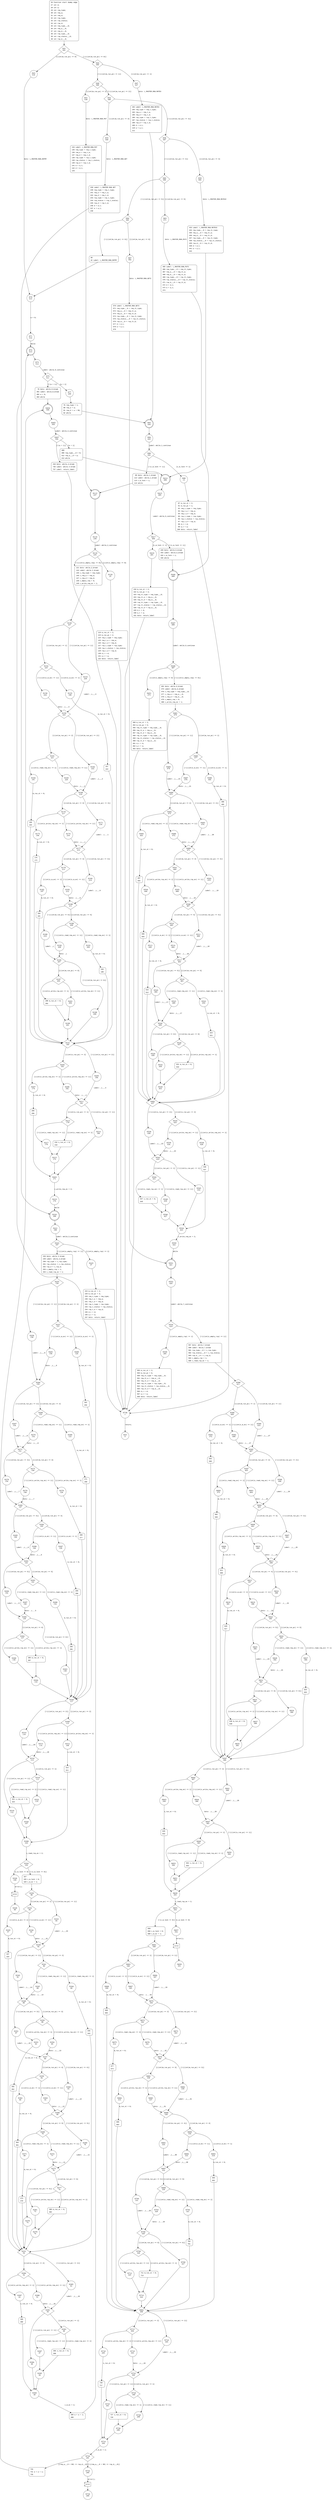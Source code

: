 digraph m_run {
41 [shape="diamond" label="N41\n591"]
43 [shape="circle" label="N43\n516"]
44 [shape="diamond" label="N44\n590"]
47 [shape="circle" label="N47\n527"]
48 [shape="diamond" label="N48\n589"]
51 [shape="circle" label="N51\n538"]
52 [shape="diamond" label="N52\n588"]
55 [shape="circle" label="N55\n549"]
56 [shape="diamond" label="N56\n587"]
59 [shape="circle" label="N59\n560"]
60 [shape="diamond" label="N60\n586"]
63 [shape="circle" label="N63\n571"]
64 [shape="diamond" label="N64\n585"]
67 [shape="circle" label="N67\n582"]
68 [shape="circle" label="N68\n584"]
70 [shape="circle" label="N70\n515"]
71 [shape="circle" label="N71\n514"]
72 [shape="doublecircle" label="N72\n513"]
73 [shape="circle" label="N73\n512"]
75 [shape="diamond" label="N75\n511"]
77 [shape="circle" label="N77\n249"]
78 [shape="circle" label="N78\n510"]
404 [shape="doublecircle" label="N404\n506"]
405 [shape="circle" label="N405\n505"]
407 [shape="diamond" label="N407\n504"]
409 [shape="circle" label="N409\n500"]
410 [shape="circle" label="N410\n503"]
738 [shape="circle" label="N738\n1"]
25 [shape="circle" label="N25\n0"]
414 [shape="doublecircle" label="N414\n496"]
415 [shape="circle" label="N415\n495"]
417 [shape="diamond" label="N417\n494"]
419 [shape="circle" label="N419\n261"]
420 [shape="circle" label="N420\n493"]
446 [shape="doublecircle" label="N446\n489"]
447 [shape="circle" label="N447\n488"]
449 [shape="diamond" label="N449\n487"]
451 [shape="circle" label="N451\n273"]
452 [shape="circle" label="N452\n486"]
481 [shape="diamond" label="N481\n479"]
483 [shape="diamond" label="N483\n477"]
484 [shape="circle" label="N484\n478"]
490 [shape="diamond" label="N490\n475"]
492 [shape="diamond" label="N492\n473"]
493 [shape="circle" label="N493\n474"]
499 [shape="diamond" label="N499\n471"]
501 [shape="diamond" label="N501\n469"]
502 [shape="circle" label="N502\n470"]
508 [shape="diamond" label="N508\n467"]
510 [shape="diamond" label="N510\n465"]
511 [shape="circle" label="N511\n466"]
517 [shape="diamond" label="N517\n463"]
519 [shape="diamond" label="N519\n461"]
520 [shape="circle" label="N520\n462"]
526 [shape="diamond" label="N526\n459"]
528 [shape="diamond" label="N528\n457"]
529 [shape="circle" label="N529\n458"]
482 [shape="diamond" label="N482\n437"]
535 [shape="diamond" label="N535\n435"]
536 [shape="circle" label="N536\n436"]
542 [shape="diamond" label="N542\n433"]
544 [shape="diamond" label="N544\n431"]
545 [shape="circle" label="N545\n432"]
534 [shape="circle" label="N534\n423"]
550 [shape="circle" label="N550\n422"]
551 [shape="doublecircle" label="N551\n421"]
552 [shape="circle" label="N552\n420"]
554 [shape="diamond" label="N554\n419"]
556 [shape="circle" label="N556\n285"]
557 [shape="circle" label="N557\n418"]
586 [shape="diamond" label="N586\n411"]
588 [shape="diamond" label="N588\n409"]
589 [shape="circle" label="N589\n410"]
595 [shape="diamond" label="N595\n407"]
597 [shape="diamond" label="N597\n405"]
598 [shape="circle" label="N598\n406"]
604 [shape="diamond" label="N604\n403"]
606 [shape="diamond" label="N606\n401"]
607 [shape="circle" label="N607\n402"]
613 [shape="diamond" label="N613\n399"]
615 [shape="diamond" label="N615\n397"]
616 [shape="circle" label="N616\n398"]
622 [shape="diamond" label="N622\n395"]
624 [shape="diamond" label="N624\n393"]
625 [shape="circle" label="N625\n394"]
631 [shape="diamond" label="N631\n391"]
633 [shape="diamond" label="N633\n389"]
634 [shape="circle" label="N634\n390"]
587 [shape="diamond" label="N587\n369"]
640 [shape="diamond" label="N640\n367"]
641 [shape="circle" label="N641\n368"]
647 [shape="diamond" label="N647\n365"]
649 [shape="diamond" label="N649\n363"]
650 [shape="circle" label="N650\n364"]
639 [shape="circle" label="N639\n355"]
655 [shape="diamond" label="N655\n354"]
657 [shape="circle" label="N657\n352"]
658 [shape="circle" label="N658\n353"]
661 [shape="diamond" label="N661\n348"]
663 [shape="diamond" label="N663\n346"]
664 [shape="circle" label="N664\n347"]
670 [shape="diamond" label="N670\n344"]
672 [shape="diamond" label="N672\n342"]
673 [shape="circle" label="N673\n343"]
679 [shape="diamond" label="N679\n340"]
681 [shape="diamond" label="N681\n338"]
682 [shape="circle" label="N682\n339"]
688 [shape="diamond" label="N688\n336"]
690 [shape="diamond" label="N690\n334"]
691 [shape="circle" label="N691\n335"]
697 [shape="diamond" label="N697\n332"]
699 [shape="diamond" label="N699\n330"]
700 [shape="circle" label="N700\n331"]
706 [shape="diamond" label="N706\n328"]
708 [shape="diamond" label="N708\n326"]
709 [shape="circle" label="N709\n327"]
662 [shape="diamond" label="N662\n306"]
715 [shape="diamond" label="N715\n304"]
716 [shape="circle" label="N716\n305"]
722 [shape="diamond" label="N722\n302"]
724 [shape="diamond" label="N724\n300"]
725 [shape="circle" label="N725\n301"]
714 [shape="circle" label="N714\n292"]
730 [shape="diamond" label="N730\n291"]
733 [shape="circle" label="N733\n288"]
732 [shape="circle" label="N732\n290"]
734 [shape="circle" label="N734\n289"]
727 [shape="circle" label="N727\n298"]
728 [shape="circle" label="N728\n299"]
726 [shape="circle" label="N726\n296"]
718 [shape="circle" label="N718\n295"]
719 [shape="circle" label="N719\n303"]
720 [shape="circle" label="N720\n294"]
711 [shape="circle" label="N711\n324"]
712 [shape="circle" label="N712\n325"]
710 [shape="circle" label="N710\n322"]
702 [shape="circle" label="N702\n321"]
703 [shape="circle" label="N703\n329"]
704 [shape="circle" label="N704\n320"]
693 [shape="circle" label="N693\n318"]
694 [shape="circle" label="N694\n333"]
695 [shape="circle" label="N695\n317"]
684 [shape="circle" label="N684\n315"]
685 [shape="circle" label="N685\n337"]
686 [shape="circle" label="N686\n314"]
675 [shape="circle" label="N675\n312"]
676 [shape="circle" label="N676\n341"]
677 [shape="circle" label="N677\n311"]
666 [shape="circle" label="N666\n309"]
667 [shape="circle" label="N667\n345"]
668 [shape="circle" label="N668\n308"]
659 [shape="circle" label="N659\n351"]
652 [shape="circle" label="N652\n361"]
653 [shape="circle" label="N653\n362"]
651 [shape="circle" label="N651\n359"]
643 [shape="circle" label="N643\n358"]
644 [shape="circle" label="N644\n366"]
645 [shape="circle" label="N645\n357"]
636 [shape="circle" label="N636\n387"]
637 [shape="circle" label="N637\n388"]
635 [shape="circle" label="N635\n385"]
627 [shape="circle" label="N627\n384"]
628 [shape="circle" label="N628\n392"]
629 [shape="circle" label="N629\n383"]
618 [shape="circle" label="N618\n381"]
619 [shape="circle" label="N619\n396"]
620 [shape="circle" label="N620\n380"]
609 [shape="circle" label="N609\n378"]
610 [shape="circle" label="N610\n400"]
611 [shape="circle" label="N611\n377"]
600 [shape="circle" label="N600\n375"]
601 [shape="circle" label="N601\n404"]
602 [shape="circle" label="N602\n374"]
591 [shape="circle" label="N591\n372"]
592 [shape="circle" label="N592\n408"]
593 [shape="circle" label="N593\n371"]
555 [shape="circle" label="N555\n284"]
547 [shape="circle" label="N547\n429"]
548 [shape="circle" label="N548\n430"]
546 [shape="circle" label="N546\n427"]
538 [shape="circle" label="N538\n426"]
539 [shape="circle" label="N539\n434"]
540 [shape="circle" label="N540\n425"]
531 [shape="circle" label="N531\n455"]
532 [shape="circle" label="N532\n456"]
530 [shape="circle" label="N530\n453"]
522 [shape="circle" label="N522\n452"]
523 [shape="circle" label="N523\n460"]
524 [shape="circle" label="N524\n451"]
513 [shape="circle" label="N513\n449"]
514 [shape="circle" label="N514\n464"]
515 [shape="circle" label="N515\n448"]
504 [shape="circle" label="N504\n446"]
505 [shape="circle" label="N505\n468"]
506 [shape="circle" label="N506\n445"]
495 [shape="circle" label="N495\n443"]
496 [shape="circle" label="N496\n472"]
497 [shape="circle" label="N497\n442"]
486 [shape="circle" label="N486\n440"]
487 [shape="circle" label="N487\n476"]
488 [shape="circle" label="N488\n439"]
450 [shape="circle" label="N450\n272"]
418 [shape="circle" label="N418\n260"]
76 [shape="circle" label="N76\n248"]
83 [shape="doublecircle" label="N83\n244"]
84 [shape="circle" label="N84\n243"]
86 [shape="diamond" label="N86\n242"]
88 [shape="circle" label="N88\n13"]
89 [shape="circle" label="N89\n241"]
115 [shape="doublecircle" label="N115\n237"]
116 [shape="circle" label="N116\n236"]
118 [shape="diamond" label="N118\n235"]
120 [shape="circle" label="N120\n25"]
121 [shape="circle" label="N121\n234"]
150 [shape="diamond" label="N150\n227"]
152 [shape="diamond" label="N152\n225"]
153 [shape="circle" label="N153\n226"]
159 [shape="diamond" label="N159\n223"]
161 [shape="diamond" label="N161\n221"]
162 [shape="circle" label="N162\n222"]
168 [shape="diamond" label="N168\n219"]
170 [shape="diamond" label="N170\n217"]
171 [shape="circle" label="N171\n218"]
177 [shape="diamond" label="N177\n215"]
179 [shape="diamond" label="N179\n213"]
180 [shape="circle" label="N180\n214"]
186 [shape="diamond" label="N186\n211"]
188 [shape="diamond" label="N188\n209"]
189 [shape="circle" label="N189\n210"]
195 [shape="diamond" label="N195\n207"]
197 [shape="diamond" label="N197\n205"]
198 [shape="circle" label="N198\n206"]
151 [shape="diamond" label="N151\n185"]
204 [shape="diamond" label="N204\n183"]
205 [shape="circle" label="N205\n184"]
211 [shape="diamond" label="N211\n181"]
213 [shape="diamond" label="N213\n179"]
214 [shape="circle" label="N214\n180"]
203 [shape="circle" label="N203\n171"]
219 [shape="circle" label="N219\n170"]
220 [shape="doublecircle" label="N220\n169"]
221 [shape="circle" label="N221\n168"]
223 [shape="diamond" label="N223\n167"]
225 [shape="circle" label="N225\n37"]
226 [shape="circle" label="N226\n166"]
255 [shape="diamond" label="N255\n159"]
257 [shape="diamond" label="N257\n157"]
258 [shape="circle" label="N258\n158"]
264 [shape="diamond" label="N264\n155"]
266 [shape="diamond" label="N266\n153"]
267 [shape="circle" label="N267\n154"]
273 [shape="diamond" label="N273\n151"]
275 [shape="diamond" label="N275\n149"]
276 [shape="circle" label="N276\n150"]
282 [shape="diamond" label="N282\n147"]
284 [shape="diamond" label="N284\n145"]
285 [shape="circle" label="N285\n146"]
291 [shape="diamond" label="N291\n143"]
293 [shape="diamond" label="N293\n141"]
294 [shape="circle" label="N294\n142"]
300 [shape="diamond" label="N300\n139"]
302 [shape="diamond" label="N302\n137"]
303 [shape="circle" label="N303\n138"]
256 [shape="diamond" label="N256\n117"]
309 [shape="diamond" label="N309\n115"]
310 [shape="circle" label="N310\n116"]
316 [shape="diamond" label="N316\n113"]
318 [shape="diamond" label="N318\n111"]
319 [shape="circle" label="N319\n112"]
308 [shape="circle" label="N308\n103"]
324 [shape="diamond" label="N324\n102"]
326 [shape="circle" label="N326\n100"]
327 [shape="circle" label="N327\n101"]
330 [shape="diamond" label="N330\n96"]
332 [shape="diamond" label="N332\n94"]
333 [shape="circle" label="N333\n95"]
339 [shape="diamond" label="N339\n92"]
341 [shape="diamond" label="N341\n90"]
342 [shape="circle" label="N342\n91"]
348 [shape="diamond" label="N348\n88"]
350 [shape="diamond" label="N350\n86"]
351 [shape="circle" label="N351\n87"]
357 [shape="diamond" label="N357\n84"]
359 [shape="diamond" label="N359\n82"]
360 [shape="circle" label="N360\n83"]
366 [shape="diamond" label="N366\n80"]
368 [shape="diamond" label="N368\n78"]
369 [shape="circle" label="N369\n79"]
375 [shape="diamond" label="N375\n76"]
377 [shape="diamond" label="N377\n74"]
378 [shape="circle" label="N378\n75"]
331 [shape="diamond" label="N331\n54"]
384 [shape="diamond" label="N384\n52"]
385 [shape="circle" label="N385\n53"]
391 [shape="diamond" label="N391\n50"]
393 [shape="diamond" label="N393\n48"]
394 [shape="circle" label="N394\n49"]
383 [shape="circle" label="N383\n40"]
399 [shape="circle" label="N399\n39"]
396 [shape="circle" label="N396\n46"]
397 [shape="circle" label="N397\n47"]
395 [shape="circle" label="N395\n44"]
387 [shape="circle" label="N387\n43"]
388 [shape="circle" label="N388\n51"]
389 [shape="circle" label="N389\n42"]
380 [shape="circle" label="N380\n72"]
381 [shape="circle" label="N381\n73"]
379 [shape="circle" label="N379\n70"]
371 [shape="circle" label="N371\n69"]
372 [shape="circle" label="N372\n77"]
373 [shape="circle" label="N373\n68"]
362 [shape="circle" label="N362\n66"]
363 [shape="circle" label="N363\n81"]
364 [shape="circle" label="N364\n65"]
353 [shape="circle" label="N353\n63"]
354 [shape="circle" label="N354\n85"]
355 [shape="circle" label="N355\n62"]
344 [shape="circle" label="N344\n60"]
345 [shape="circle" label="N345\n89"]
346 [shape="circle" label="N346\n59"]
335 [shape="circle" label="N335\n57"]
336 [shape="circle" label="N336\n93"]
337 [shape="circle" label="N337\n56"]
328 [shape="circle" label="N328\n99"]
321 [shape="circle" label="N321\n109"]
322 [shape="circle" label="N322\n110"]
320 [shape="circle" label="N320\n107"]
312 [shape="circle" label="N312\n106"]
313 [shape="circle" label="N313\n114"]
314 [shape="circle" label="N314\n105"]
305 [shape="circle" label="N305\n135"]
306 [shape="circle" label="N306\n136"]
304 [shape="circle" label="N304\n133"]
296 [shape="circle" label="N296\n132"]
297 [shape="circle" label="N297\n140"]
298 [shape="circle" label="N298\n131"]
287 [shape="circle" label="N287\n129"]
288 [shape="circle" label="N288\n144"]
289 [shape="circle" label="N289\n128"]
278 [shape="circle" label="N278\n126"]
279 [shape="circle" label="N279\n148"]
280 [shape="circle" label="N280\n125"]
269 [shape="circle" label="N269\n123"]
270 [shape="circle" label="N270\n152"]
271 [shape="circle" label="N271\n122"]
260 [shape="circle" label="N260\n120"]
261 [shape="circle" label="N261\n156"]
262 [shape="circle" label="N262\n119"]
224 [shape="circle" label="N224\n36"]
216 [shape="circle" label="N216\n177"]
217 [shape="circle" label="N217\n178"]
215 [shape="circle" label="N215\n175"]
207 [shape="circle" label="N207\n174"]
208 [shape="circle" label="N208\n182"]
209 [shape="circle" label="N209\n173"]
200 [shape="circle" label="N200\n203"]
201 [shape="circle" label="N201\n204"]
199 [shape="circle" label="N199\n201"]
191 [shape="circle" label="N191\n200"]
192 [shape="circle" label="N192\n208"]
193 [shape="circle" label="N193\n199"]
182 [shape="circle" label="N182\n197"]
183 [shape="circle" label="N183\n212"]
184 [shape="circle" label="N184\n196"]
173 [shape="circle" label="N173\n194"]
174 [shape="circle" label="N174\n216"]
175 [shape="circle" label="N175\n193"]
164 [shape="circle" label="N164\n191"]
165 [shape="circle" label="N165\n220"]
166 [shape="circle" label="N166\n190"]
155 [shape="circle" label="N155\n188"]
156 [shape="circle" label="N156\n224"]
157 [shape="circle" label="N157\n187"]
119 [shape="circle" label="N119\n24"]
87 [shape="circle" label="N87\n12"]
570 [shape="circle" label="N570\n581"]
465 [shape="circle" label="N465\n570"]
433 [shape="circle" label="N433\n559"]
239 [shape="circle" label="N239\n548"]
134 [shape="circle" label="N134\n537"]
102 [shape="circle" label="N102\n526"]
26 [style="filled,bold" penwidth="1" fillcolor="white" fontname="Courier New" shape="Mrecord" label=<<table border="0" cellborder="0" cellpadding="3" bgcolor="white"><tr><td align="right">26</td><td align="left">Function start dummy edge</td></tr><tr><td align="right">27</td><td align="left">int d;</td></tr><tr><td align="right">28</td><td align="left">int a;</td></tr><tr><td align="right">29</td><td align="left">int req_type;</td></tr><tr><td align="right">30</td><td align="left">int req_a;</td></tr><tr><td align="right">31</td><td align="left">int req_d;</td></tr><tr><td align="right">32</td><td align="left">int rsp_type;</td></tr><tr><td align="right">33</td><td align="left">int rsp_status;</td></tr><tr><td align="right">34</td><td align="left">int rsp_d;</td></tr><tr><td align="right">35</td><td align="left">int req_type___0;</td></tr><tr><td align="right">36</td><td align="left">int req_a___0;</td></tr><tr><td align="right">37</td><td align="left">int req_d___0;</td></tr><tr><td align="right">38</td><td align="left">int rsp_type___0;</td></tr><tr><td align="right">39</td><td align="left">int rsp_status___0;</td></tr><tr><td align="right">40</td><td align="left">int rsp_d___0;</td></tr></table>>]
26 -> 41[label=""]
68 [style="filled,bold" penwidth="1" fillcolor="white" fontname="Courier New" shape="Mrecord" label=<<table border="0" cellborder="0" cellpadding="3" bgcolor="white"><tr><td align="right">68</td><td align="left"></td></tr><tr><td align="right">42</td><td align="left">Label: L_MASTER_RUN_ENTRY</td></tr></table>>]
68 -> 70[label=""]
78 [style="filled,bold" penwidth="1" fillcolor="white" fontname="Courier New" shape="Mrecord" label=<<table border="0" cellborder="0" cellpadding="3" bgcolor="white"><tr><td align="right">78</td><td align="left">Goto: while_0_break</td></tr><tr><td align="right">401</td><td align="left">Label: while_0_break</td></tr><tr><td align="right">402</td><td align="left">a = 0;</td></tr><tr><td align="right">403</td><td align="left">while</td></tr></table>>]
78 -> 404[label=""]
410 [style="filled,bold" penwidth="1" fillcolor="white" fontname="Courier New" shape="Mrecord" label=<<table border="0" cellborder="0" cellpadding="3" bgcolor="white"><tr><td align="right">410</td><td align="left">Goto: while_4_break</td></tr><tr><td align="right">736</td><td align="left">Label: while_4_break</td></tr><tr><td align="right">737</td><td align="left">Label: return_label</td></tr></table>>]
410 -> 738[label=""]
409 [style="filled,bold" penwidth="1" fillcolor="white" fontname="Courier New" shape="Mrecord" label=<<table border="0" cellborder="0" cellpadding="3" bgcolor="white"><tr><td align="right">409</td><td align="left"></td></tr><tr><td align="right">408</td><td align="left">req_type___0 = 0;</td></tr><tr><td align="right">412</td><td align="left">req_a___0 = a;</td></tr><tr><td align="right">413</td><td align="left">while</td></tr></table>>]
409 -> 414[label=""]
420 [style="filled,bold" penwidth="1" fillcolor="white" fontname="Courier New" shape="Mrecord" label=<<table border="0" cellborder="0" cellpadding="3" bgcolor="white"><tr><td align="right">420</td><td align="left">Goto: while_5_break</td></tr><tr><td align="right">443</td><td align="left">Label: while_5_break</td></tr><tr><td align="right">444</td><td align="left">c_m_lock = 1;</td></tr><tr><td align="right">445</td><td align="left">while</td></tr></table>>]
420 -> 446[label=""]
452 [style="filled,bold" penwidth="1" fillcolor="white" fontname="Courier New" shape="Mrecord" label=<<table border="0" cellborder="0" cellpadding="3" bgcolor="white"><tr><td align="right">452</td><td align="left">Goto: while_6_break</td></tr><tr><td align="right">475</td><td align="left">Label: while_6_break</td></tr><tr><td align="right">476</td><td align="left">c_req_type = req_type___0;</td></tr><tr><td align="right">477</td><td align="left">c_req_a = req_a___0;</td></tr><tr><td align="right">478</td><td align="left">c_req_d = req_d___0;</td></tr><tr><td align="right">479</td><td align="left">c_empty_req = 0;</td></tr><tr><td align="right">480</td><td align="left">c_write_req_ev = 1;</td></tr></table>>]
452 -> 481[label=""]
557 [style="filled,bold" penwidth="1" fillcolor="white" fontname="Courier New" shape="Mrecord" label=<<table border="0" cellborder="0" cellpadding="3" bgcolor="white"><tr><td align="right">557</td><td align="left">Goto: while_7_break</td></tr><tr><td align="right">580</td><td align="left">Label: while_7_break</td></tr><tr><td align="right">581</td><td align="left">rsp_type___0 = c_rsp_type;</td></tr><tr><td align="right">582</td><td align="left">rsp_status___0 = c_rsp_status;</td></tr><tr><td align="right">583</td><td align="left">rsp_d___0 = c_rsp_d;</td></tr><tr><td align="right">584</td><td align="left">c_empty_rsp = 1;</td></tr><tr><td align="right">585</td><td align="left">c_read_rsp_ev = 1;</td></tr></table>>]
557 -> 586[label=""]
658 [style="filled,bold" penwidth="1" fillcolor="white" fontname="Courier New" shape="Mrecord" label=<<table border="0" cellborder="0" cellpadding="3" bgcolor="white"><tr><td align="right">658</td><td align="left"></td></tr><tr><td align="right">656</td><td align="left">c_m_lock = 0;</td></tr><tr><td align="right">660</td><td align="left">c_m_ev = 1;</td></tr></table>>]
658 -> 661[label=""]
733 [style="filled,bold" penwidth="1" fillcolor="white" fontname="Courier New" shape="Mrecord" label=<<table border="0" cellborder="0" cellpadding="3" bgcolor="white"><tr><td align="right">733</td><td align="left"></td></tr><tr><td align="right">731</td><td align="left">a = a + 1;</td></tr><tr><td align="right">735</td><td align="left"></td></tr></table>>]
733 -> 404[label=""]
727 [style="filled,bold" penwidth="1" fillcolor="white" fontname="Courier New" shape="Mrecord" label=<<table border="0" cellborder="0" cellpadding="3" bgcolor="white"><tr><td align="right">727</td><td align="left">s_run_st = 0;</td></tr><tr><td align="right">729</td><td align="left"></td></tr></table>>]
727 -> 726[label=""]
720 [style="filled,bold" penwidth="1" fillcolor="white" fontname="Courier New" shape="Mrecord" label=<<table border="0" cellborder="0" cellpadding="3" bgcolor="white"><tr><td align="right">720</td><td align="left"></td></tr><tr><td align="right">717</td><td align="left"></td></tr></table>>]
720 -> 714[label=""]
711 [style="filled,bold" penwidth="1" fillcolor="white" fontname="Courier New" shape="Mrecord" label=<<table border="0" cellborder="0" cellpadding="3" bgcolor="white"><tr><td align="right">711</td><td align="left">m_run_st = 0;</td></tr><tr><td align="right">713</td><td align="left"></td></tr></table>>]
711 -> 710[label=""]
704 [style="filled,bold" penwidth="1" fillcolor="white" fontname="Courier New" shape="Mrecord" label=<<table border="0" cellborder="0" cellpadding="3" bgcolor="white"><tr><td align="right">704</td><td align="left"></td></tr><tr><td align="right">701</td><td align="left"></td></tr></table>>]
704 -> 662[label=""]
695 [style="filled,bold" penwidth="1" fillcolor="white" fontname="Courier New" shape="Mrecord" label=<<table border="0" cellborder="0" cellpadding="3" bgcolor="white"><tr><td align="right">695</td><td align="left"></td></tr><tr><td align="right">692</td><td align="left"></td></tr></table>>]
695 -> 662[label=""]
686 [style="filled,bold" penwidth="1" fillcolor="white" fontname="Courier New" shape="Mrecord" label=<<table border="0" cellborder="0" cellpadding="3" bgcolor="white"><tr><td align="right">686</td><td align="left"></td></tr><tr><td align="right">683</td><td align="left"></td></tr></table>>]
686 -> 662[label=""]
677 [style="filled,bold" penwidth="1" fillcolor="white" fontname="Courier New" shape="Mrecord" label=<<table border="0" cellborder="0" cellpadding="3" bgcolor="white"><tr><td align="right">677</td><td align="left"></td></tr><tr><td align="right">674</td><td align="left"></td></tr></table>>]
677 -> 662[label=""]
668 [style="filled,bold" penwidth="1" fillcolor="white" fontname="Courier New" shape="Mrecord" label=<<table border="0" cellborder="0" cellpadding="3" bgcolor="white"><tr><td align="right">668</td><td align="left"></td></tr><tr><td align="right">665</td><td align="left"></td></tr></table>>]
668 -> 662[label=""]
652 [style="filled,bold" penwidth="1" fillcolor="white" fontname="Courier New" shape="Mrecord" label=<<table border="0" cellborder="0" cellpadding="3" bgcolor="white"><tr><td align="right">652</td><td align="left">s_run_st = 0;</td></tr><tr><td align="right">654</td><td align="left"></td></tr></table>>]
652 -> 651[label=""]
645 [style="filled,bold" penwidth="1" fillcolor="white" fontname="Courier New" shape="Mrecord" label=<<table border="0" cellborder="0" cellpadding="3" bgcolor="white"><tr><td align="right">645</td><td align="left"></td></tr><tr><td align="right">642</td><td align="left"></td></tr></table>>]
645 -> 639[label=""]
636 [style="filled,bold" penwidth="1" fillcolor="white" fontname="Courier New" shape="Mrecord" label=<<table border="0" cellborder="0" cellpadding="3" bgcolor="white"><tr><td align="right">636</td><td align="left">m_run_st = 0;</td></tr><tr><td align="right">638</td><td align="left"></td></tr></table>>]
636 -> 635[label=""]
629 [style="filled,bold" penwidth="1" fillcolor="white" fontname="Courier New" shape="Mrecord" label=<<table border="0" cellborder="0" cellpadding="3" bgcolor="white"><tr><td align="right">629</td><td align="left"></td></tr><tr><td align="right">626</td><td align="left"></td></tr></table>>]
629 -> 587[label=""]
620 [style="filled,bold" penwidth="1" fillcolor="white" fontname="Courier New" shape="Mrecord" label=<<table border="0" cellborder="0" cellpadding="3" bgcolor="white"><tr><td align="right">620</td><td align="left"></td></tr><tr><td align="right">617</td><td align="left"></td></tr></table>>]
620 -> 587[label=""]
611 [style="filled,bold" penwidth="1" fillcolor="white" fontname="Courier New" shape="Mrecord" label=<<table border="0" cellborder="0" cellpadding="3" bgcolor="white"><tr><td align="right">611</td><td align="left"></td></tr><tr><td align="right">608</td><td align="left"></td></tr></table>>]
611 -> 587[label=""]
602 [style="filled,bold" penwidth="1" fillcolor="white" fontname="Courier New" shape="Mrecord" label=<<table border="0" cellborder="0" cellpadding="3" bgcolor="white"><tr><td align="right">602</td><td align="left"></td></tr><tr><td align="right">599</td><td align="left"></td></tr></table>>]
602 -> 587[label=""]
593 [style="filled,bold" penwidth="1" fillcolor="white" fontname="Courier New" shape="Mrecord" label=<<table border="0" cellborder="0" cellpadding="3" bgcolor="white"><tr><td align="right">593</td><td align="left"></td></tr><tr><td align="right">590</td><td align="left"></td></tr></table>>]
593 -> 587[label=""]
555 [style="filled,bold" penwidth="1" fillcolor="white" fontname="Courier New" shape="Mrecord" label=<<table border="0" cellborder="0" cellpadding="3" bgcolor="white"><tr><td align="right">555</td><td align="left">m_run_st = 2;</td></tr><tr><td align="right">559</td><td align="left">m_run_pc = 6;</td></tr><tr><td align="right">560</td><td align="left">req_tt_type = req_type___0;</td></tr><tr><td align="right">561</td><td align="left">req_tt_a = req_a___0;</td></tr><tr><td align="right">562</td><td align="left">req_tt_d = req_d___0;</td></tr><tr><td align="right">563</td><td align="left">rsp_tt_type = rsp_type___0;</td></tr><tr><td align="right">564</td><td align="left">rsp_tt_status = rsp_status___0;</td></tr><tr><td align="right">565</td><td align="left">rsp_tt_d = rsp_d___0;</td></tr><tr><td align="right">566</td><td align="left">d_t = d;</td></tr><tr><td align="right">567</td><td align="left">a_t = a;</td></tr><tr><td align="right">568</td><td align="left">Goto: return_label</td></tr></table>>]
555 -> 738[label=""]
547 [style="filled,bold" penwidth="1" fillcolor="white" fontname="Courier New" shape="Mrecord" label=<<table border="0" cellborder="0" cellpadding="3" bgcolor="white"><tr><td align="right">547</td><td align="left">s_run_st = 0;</td></tr><tr><td align="right">549</td><td align="left"></td></tr></table>>]
547 -> 546[label=""]
540 [style="filled,bold" penwidth="1" fillcolor="white" fontname="Courier New" shape="Mrecord" label=<<table border="0" cellborder="0" cellpadding="3" bgcolor="white"><tr><td align="right">540</td><td align="left"></td></tr><tr><td align="right">537</td><td align="left"></td></tr></table>>]
540 -> 534[label=""]
531 [style="filled,bold" penwidth="1" fillcolor="white" fontname="Courier New" shape="Mrecord" label=<<table border="0" cellborder="0" cellpadding="3" bgcolor="white"><tr><td align="right">531</td><td align="left">m_run_st = 0;</td></tr><tr><td align="right">533</td><td align="left"></td></tr></table>>]
531 -> 530[label=""]
524 [style="filled,bold" penwidth="1" fillcolor="white" fontname="Courier New" shape="Mrecord" label=<<table border="0" cellborder="0" cellpadding="3" bgcolor="white"><tr><td align="right">524</td><td align="left"></td></tr><tr><td align="right">521</td><td align="left"></td></tr></table>>]
524 -> 482[label=""]
515 [style="filled,bold" penwidth="1" fillcolor="white" fontname="Courier New" shape="Mrecord" label=<<table border="0" cellborder="0" cellpadding="3" bgcolor="white"><tr><td align="right">515</td><td align="left"></td></tr><tr><td align="right">512</td><td align="left"></td></tr></table>>]
515 -> 482[label=""]
506 [style="filled,bold" penwidth="1" fillcolor="white" fontname="Courier New" shape="Mrecord" label=<<table border="0" cellborder="0" cellpadding="3" bgcolor="white"><tr><td align="right">506</td><td align="left"></td></tr><tr><td align="right">503</td><td align="left"></td></tr></table>>]
506 -> 482[label=""]
497 [style="filled,bold" penwidth="1" fillcolor="white" fontname="Courier New" shape="Mrecord" label=<<table border="0" cellborder="0" cellpadding="3" bgcolor="white"><tr><td align="right">497</td><td align="left"></td></tr><tr><td align="right">494</td><td align="left"></td></tr></table>>]
497 -> 482[label=""]
488 [style="filled,bold" penwidth="1" fillcolor="white" fontname="Courier New" shape="Mrecord" label=<<table border="0" cellborder="0" cellpadding="3" bgcolor="white"><tr><td align="right">488</td><td align="left"></td></tr><tr><td align="right">485</td><td align="left"></td></tr></table>>]
488 -> 482[label=""]
450 [style="filled,bold" penwidth="1" fillcolor="white" fontname="Courier New" shape="Mrecord" label=<<table border="0" cellborder="0" cellpadding="3" bgcolor="white"><tr><td align="right">450</td><td align="left">m_run_st = 2;</td></tr><tr><td align="right">454</td><td align="left">m_run_pc = 5;</td></tr><tr><td align="right">455</td><td align="left">req_tt_type = req_type___0;</td></tr><tr><td align="right">456</td><td align="left">req_tt_a = req_a___0;</td></tr><tr><td align="right">457</td><td align="left">req_tt_d = req_d___0;</td></tr><tr><td align="right">458</td><td align="left">rsp_tt_type = rsp_type___0;</td></tr><tr><td align="right">459</td><td align="left">rsp_tt_status = rsp_status___0;</td></tr><tr><td align="right">460</td><td align="left">rsp_tt_d = rsp_d___0;</td></tr><tr><td align="right">461</td><td align="left">d_t = d;</td></tr><tr><td align="right">462</td><td align="left">a_t = a;</td></tr><tr><td align="right">463</td><td align="left">Goto: return_label</td></tr></table>>]
450 -> 738[label=""]
418 [style="filled,bold" penwidth="1" fillcolor="white" fontname="Courier New" shape="Mrecord" label=<<table border="0" cellborder="0" cellpadding="3" bgcolor="white"><tr><td align="right">418</td><td align="left">m_run_st = 2;</td></tr><tr><td align="right">422</td><td align="left">m_run_pc = 4;</td></tr><tr><td align="right">423</td><td align="left">req_tt_type = req_type___0;</td></tr><tr><td align="right">424</td><td align="left">req_tt_a = req_a___0;</td></tr><tr><td align="right">425</td><td align="left">req_tt_d = req_d___0;</td></tr><tr><td align="right">426</td><td align="left">rsp_tt_type = rsp_type___0;</td></tr><tr><td align="right">427</td><td align="left">rsp_tt_status = rsp_status___0;</td></tr><tr><td align="right">428</td><td align="left">rsp_tt_d = rsp_d___0;</td></tr><tr><td align="right">429</td><td align="left">d_t = d;</td></tr><tr><td align="right">430</td><td align="left">a_t = a;</td></tr><tr><td align="right">431</td><td align="left">Goto: return_label</td></tr></table>>]
418 -> 738[label=""]
76 [style="filled,bold" penwidth="1" fillcolor="white" fontname="Courier New" shape="Mrecord" label=<<table border="0" cellborder="0" cellpadding="3" bgcolor="white"><tr><td align="right">76</td><td align="left">req_type = 1;</td></tr><tr><td align="right">80</td><td align="left">req_a = a;</td></tr><tr><td align="right">81</td><td align="left">req_d = a + 50;</td></tr><tr><td align="right">82</td><td align="left">while</td></tr></table>>]
76 -> 83[label=""]
89 [style="filled,bold" penwidth="1" fillcolor="white" fontname="Courier New" shape="Mrecord" label=<<table border="0" cellborder="0" cellpadding="3" bgcolor="white"><tr><td align="right">89</td><td align="left">Goto: while_1_break</td></tr><tr><td align="right">112</td><td align="left">Label: while_1_break</td></tr><tr><td align="right">113</td><td align="left">c_m_lock = 1;</td></tr><tr><td align="right">114</td><td align="left">while</td></tr></table>>]
89 -> 115[label=""]
121 [style="filled,bold" penwidth="1" fillcolor="white" fontname="Courier New" shape="Mrecord" label=<<table border="0" cellborder="0" cellpadding="3" bgcolor="white"><tr><td align="right">121</td><td align="left">Goto: while_2_break</td></tr><tr><td align="right">144</td><td align="left">Label: while_2_break</td></tr><tr><td align="right">145</td><td align="left">c_req_type = req_type;</td></tr><tr><td align="right">146</td><td align="left">c_req_a = req_a;</td></tr><tr><td align="right">147</td><td align="left">c_req_d = req_d;</td></tr><tr><td align="right">148</td><td align="left">c_empty_req = 0;</td></tr><tr><td align="right">149</td><td align="left">c_write_req_ev = 1;</td></tr></table>>]
121 -> 150[label=""]
226 [style="filled,bold" penwidth="1" fillcolor="white" fontname="Courier New" shape="Mrecord" label=<<table border="0" cellborder="0" cellpadding="3" bgcolor="white"><tr><td align="right">226</td><td align="left">Goto: while_3_break</td></tr><tr><td align="right">249</td><td align="left">Label: while_3_break</td></tr><tr><td align="right">250</td><td align="left">rsp_type = c_rsp_type;</td></tr><tr><td align="right">251</td><td align="left">rsp_status = c_rsp_status;</td></tr><tr><td align="right">252</td><td align="left">rsp_d = c_rsp_d;</td></tr><tr><td align="right">253</td><td align="left">c_empty_rsp = 1;</td></tr><tr><td align="right">254</td><td align="left">c_read_rsp_ev = 1;</td></tr></table>>]
226 -> 255[label=""]
327 [style="filled,bold" penwidth="1" fillcolor="white" fontname="Courier New" shape="Mrecord" label=<<table border="0" cellborder="0" cellpadding="3" bgcolor="white"><tr><td align="right">327</td><td align="left"></td></tr><tr><td align="right">325</td><td align="left">c_m_lock = 0;</td></tr><tr><td align="right">329</td><td align="left">c_m_ev = 1;</td></tr></table>>]
327 -> 330[label=""]
399 [style="filled,bold" penwidth="1" fillcolor="white" fontname="Courier New" shape="Mrecord" label=<<table border="0" cellborder="0" cellpadding="3" bgcolor="white"><tr><td align="right">399</td><td align="left">a = a + 1;</td></tr><tr><td align="right">400</td><td align="left"></td></tr></table>>]
399 -> 72[label=""]
396 [style="filled,bold" penwidth="1" fillcolor="white" fontname="Courier New" shape="Mrecord" label=<<table border="0" cellborder="0" cellpadding="3" bgcolor="white"><tr><td align="right">396</td><td align="left">s_run_st = 0;</td></tr><tr><td align="right">398</td><td align="left"></td></tr></table>>]
396 -> 395[label=""]
389 [style="filled,bold" penwidth="1" fillcolor="white" fontname="Courier New" shape="Mrecord" label=<<table border="0" cellborder="0" cellpadding="3" bgcolor="white"><tr><td align="right">389</td><td align="left"></td></tr><tr><td align="right">386</td><td align="left"></td></tr></table>>]
389 -> 383[label=""]
380 [style="filled,bold" penwidth="1" fillcolor="white" fontname="Courier New" shape="Mrecord" label=<<table border="0" cellborder="0" cellpadding="3" bgcolor="white"><tr><td align="right">380</td><td align="left">m_run_st = 0;</td></tr><tr><td align="right">382</td><td align="left"></td></tr></table>>]
380 -> 379[label=""]
373 [style="filled,bold" penwidth="1" fillcolor="white" fontname="Courier New" shape="Mrecord" label=<<table border="0" cellborder="0" cellpadding="3" bgcolor="white"><tr><td align="right">373</td><td align="left"></td></tr><tr><td align="right">370</td><td align="left"></td></tr></table>>]
373 -> 331[label=""]
364 [style="filled,bold" penwidth="1" fillcolor="white" fontname="Courier New" shape="Mrecord" label=<<table border="0" cellborder="0" cellpadding="3" bgcolor="white"><tr><td align="right">364</td><td align="left"></td></tr><tr><td align="right">361</td><td align="left"></td></tr></table>>]
364 -> 331[label=""]
355 [style="filled,bold" penwidth="1" fillcolor="white" fontname="Courier New" shape="Mrecord" label=<<table border="0" cellborder="0" cellpadding="3" bgcolor="white"><tr><td align="right">355</td><td align="left"></td></tr><tr><td align="right">352</td><td align="left"></td></tr></table>>]
355 -> 331[label=""]
346 [style="filled,bold" penwidth="1" fillcolor="white" fontname="Courier New" shape="Mrecord" label=<<table border="0" cellborder="0" cellpadding="3" bgcolor="white"><tr><td align="right">346</td><td align="left"></td></tr><tr><td align="right">343</td><td align="left"></td></tr></table>>]
346 -> 331[label=""]
337 [style="filled,bold" penwidth="1" fillcolor="white" fontname="Courier New" shape="Mrecord" label=<<table border="0" cellborder="0" cellpadding="3" bgcolor="white"><tr><td align="right">337</td><td align="left"></td></tr><tr><td align="right">334</td><td align="left"></td></tr></table>>]
337 -> 331[label=""]
321 [style="filled,bold" penwidth="1" fillcolor="white" fontname="Courier New" shape="Mrecord" label=<<table border="0" cellborder="0" cellpadding="3" bgcolor="white"><tr><td align="right">321</td><td align="left">s_run_st = 0;</td></tr><tr><td align="right">323</td><td align="left"></td></tr></table>>]
321 -> 320[label=""]
314 [style="filled,bold" penwidth="1" fillcolor="white" fontname="Courier New" shape="Mrecord" label=<<table border="0" cellborder="0" cellpadding="3" bgcolor="white"><tr><td align="right">314</td><td align="left"></td></tr><tr><td align="right">311</td><td align="left"></td></tr></table>>]
314 -> 308[label=""]
305 [style="filled,bold" penwidth="1" fillcolor="white" fontname="Courier New" shape="Mrecord" label=<<table border="0" cellborder="0" cellpadding="3" bgcolor="white"><tr><td align="right">305</td><td align="left">m_run_st = 0;</td></tr><tr><td align="right">307</td><td align="left"></td></tr></table>>]
305 -> 304[label=""]
298 [style="filled,bold" penwidth="1" fillcolor="white" fontname="Courier New" shape="Mrecord" label=<<table border="0" cellborder="0" cellpadding="3" bgcolor="white"><tr><td align="right">298</td><td align="left"></td></tr><tr><td align="right">295</td><td align="left"></td></tr></table>>]
298 -> 256[label=""]
289 [style="filled,bold" penwidth="1" fillcolor="white" fontname="Courier New" shape="Mrecord" label=<<table border="0" cellborder="0" cellpadding="3" bgcolor="white"><tr><td align="right">289</td><td align="left"></td></tr><tr><td align="right">286</td><td align="left"></td></tr></table>>]
289 -> 256[label=""]
280 [style="filled,bold" penwidth="1" fillcolor="white" fontname="Courier New" shape="Mrecord" label=<<table border="0" cellborder="0" cellpadding="3" bgcolor="white"><tr><td align="right">280</td><td align="left"></td></tr><tr><td align="right">277</td><td align="left"></td></tr></table>>]
280 -> 256[label=""]
271 [style="filled,bold" penwidth="1" fillcolor="white" fontname="Courier New" shape="Mrecord" label=<<table border="0" cellborder="0" cellpadding="3" bgcolor="white"><tr><td align="right">271</td><td align="left"></td></tr><tr><td align="right">268</td><td align="left"></td></tr></table>>]
271 -> 256[label=""]
262 [style="filled,bold" penwidth="1" fillcolor="white" fontname="Courier New" shape="Mrecord" label=<<table border="0" cellborder="0" cellpadding="3" bgcolor="white"><tr><td align="right">262</td><td align="left"></td></tr><tr><td align="right">259</td><td align="left"></td></tr></table>>]
262 -> 256[label=""]
224 [style="filled,bold" penwidth="1" fillcolor="white" fontname="Courier New" shape="Mrecord" label=<<table border="0" cellborder="0" cellpadding="3" bgcolor="white"><tr><td align="right">224</td><td align="left">m_run_st = 2;</td></tr><tr><td align="right">228</td><td align="left">m_run_pc = 3;</td></tr><tr><td align="right">229</td><td align="left">req_t_type = req_type;</td></tr><tr><td align="right">230</td><td align="left">req_t_a = req_a;</td></tr><tr><td align="right">231</td><td align="left">req_t_d = req_d;</td></tr><tr><td align="right">232</td><td align="left">rsp_t_type = rsp_type;</td></tr><tr><td align="right">233</td><td align="left">rsp_t_status = rsp_status;</td></tr><tr><td align="right">234</td><td align="left">rsp_t_d = rsp_d;</td></tr><tr><td align="right">235</td><td align="left">d_t = d;</td></tr><tr><td align="right">236</td><td align="left">a_t = a;</td></tr><tr><td align="right">237</td><td align="left">Goto: return_label</td></tr></table>>]
224 -> 738[label=""]
216 [style="filled,bold" penwidth="1" fillcolor="white" fontname="Courier New" shape="Mrecord" label=<<table border="0" cellborder="0" cellpadding="3" bgcolor="white"><tr><td align="right">216</td><td align="left">s_run_st = 0;</td></tr><tr><td align="right">218</td><td align="left"></td></tr></table>>]
216 -> 215[label=""]
209 [style="filled,bold" penwidth="1" fillcolor="white" fontname="Courier New" shape="Mrecord" label=<<table border="0" cellborder="0" cellpadding="3" bgcolor="white"><tr><td align="right">209</td><td align="left"></td></tr><tr><td align="right">206</td><td align="left"></td></tr></table>>]
209 -> 203[label=""]
200 [style="filled,bold" penwidth="1" fillcolor="white" fontname="Courier New" shape="Mrecord" label=<<table border="0" cellborder="0" cellpadding="3" bgcolor="white"><tr><td align="right">200</td><td align="left">m_run_st = 0;</td></tr><tr><td align="right">202</td><td align="left"></td></tr></table>>]
200 -> 199[label=""]
193 [style="filled,bold" penwidth="1" fillcolor="white" fontname="Courier New" shape="Mrecord" label=<<table border="0" cellborder="0" cellpadding="3" bgcolor="white"><tr><td align="right">193</td><td align="left"></td></tr><tr><td align="right">190</td><td align="left"></td></tr></table>>]
193 -> 151[label=""]
184 [style="filled,bold" penwidth="1" fillcolor="white" fontname="Courier New" shape="Mrecord" label=<<table border="0" cellborder="0" cellpadding="3" bgcolor="white"><tr><td align="right">184</td><td align="left"></td></tr><tr><td align="right">181</td><td align="left"></td></tr></table>>]
184 -> 151[label=""]
175 [style="filled,bold" penwidth="1" fillcolor="white" fontname="Courier New" shape="Mrecord" label=<<table border="0" cellborder="0" cellpadding="3" bgcolor="white"><tr><td align="right">175</td><td align="left"></td></tr><tr><td align="right">172</td><td align="left"></td></tr></table>>]
175 -> 151[label=""]
166 [style="filled,bold" penwidth="1" fillcolor="white" fontname="Courier New" shape="Mrecord" label=<<table border="0" cellborder="0" cellpadding="3" bgcolor="white"><tr><td align="right">166</td><td align="left"></td></tr><tr><td align="right">163</td><td align="left"></td></tr></table>>]
166 -> 151[label=""]
157 [style="filled,bold" penwidth="1" fillcolor="white" fontname="Courier New" shape="Mrecord" label=<<table border="0" cellborder="0" cellpadding="3" bgcolor="white"><tr><td align="right">157</td><td align="left"></td></tr><tr><td align="right">154</td><td align="left"></td></tr></table>>]
157 -> 151[label=""]
119 [style="filled,bold" penwidth="1" fillcolor="white" fontname="Courier New" shape="Mrecord" label=<<table border="0" cellborder="0" cellpadding="3" bgcolor="white"><tr><td align="right">119</td><td align="left">m_run_st = 2;</td></tr><tr><td align="right">123</td><td align="left">m_run_pc = 2;</td></tr><tr><td align="right">124</td><td align="left">req_t_type = req_type;</td></tr><tr><td align="right">125</td><td align="left">req_t_a = req_a;</td></tr><tr><td align="right">126</td><td align="left">req_t_d = req_d;</td></tr><tr><td align="right">127</td><td align="left">rsp_t_type = rsp_type;</td></tr><tr><td align="right">128</td><td align="left">rsp_t_status = rsp_status;</td></tr><tr><td align="right">129</td><td align="left">rsp_t_d = rsp_d;</td></tr><tr><td align="right">130</td><td align="left">d_t = d;</td></tr><tr><td align="right">131</td><td align="left">a_t = a;</td></tr><tr><td align="right">132</td><td align="left">Goto: return_label</td></tr></table>>]
119 -> 738[label=""]
87 [style="filled,bold" penwidth="1" fillcolor="white" fontname="Courier New" shape="Mrecord" label=<<table border="0" cellborder="0" cellpadding="3" bgcolor="white"><tr><td align="right">87</td><td align="left">m_run_st = 2;</td></tr><tr><td align="right">91</td><td align="left">m_run_pc = 1;</td></tr><tr><td align="right">92</td><td align="left">req_t_type = req_type;</td></tr><tr><td align="right">93</td><td align="left">req_t_a = req_a;</td></tr><tr><td align="right">94</td><td align="left">req_t_d = req_d;</td></tr><tr><td align="right">95</td><td align="left">rsp_t_type = rsp_type;</td></tr><tr><td align="right">96</td><td align="left">rsp_t_status = rsp_status;</td></tr><tr><td align="right">97</td><td align="left">rsp_t_d = rsp_d;</td></tr><tr><td align="right">98</td><td align="left">d_t = d;</td></tr><tr><td align="right">99</td><td align="left">a_t = a;</td></tr><tr><td align="right">100</td><td align="left">Goto: return_label</td></tr></table>>]
87 -> 738[label=""]
570 [style="filled,bold" penwidth="1" fillcolor="white" fontname="Courier New" shape="Mrecord" label=<<table border="0" cellborder="0" cellpadding="3" bgcolor="white"><tr><td align="right">570</td><td align="left">Label: L_MASTER_RUN_GET2</td></tr><tr><td align="right">571</td><td align="left">req_type___0 = req_tt_type;</td></tr><tr><td align="right">572</td><td align="left">req_a___0 = req_tt_a;</td></tr><tr><td align="right">573</td><td align="left">req_d___0 = req_tt_d;</td></tr><tr><td align="right">574</td><td align="left">rsp_type___0 = rsp_tt_type;</td></tr><tr><td align="right">575</td><td align="left">rsp_status___0 = rsp_tt_status;</td></tr><tr><td align="right">576</td><td align="left">rsp_d___0 = rsp_tt_d;</td></tr><tr><td align="right">577</td><td align="left">d = d_t;</td></tr><tr><td align="right">578</td><td align="left">a = a_t;</td></tr><tr><td align="right">579</td><td align="left"></td></tr></table>>]
570 -> 551[label=""]
465 [style="filled,bold" penwidth="1" fillcolor="white" fontname="Courier New" shape="Mrecord" label=<<table border="0" cellborder="0" cellpadding="3" bgcolor="white"><tr><td align="right">465</td><td align="left">Label: L_MASTER_RUN_PUT2</td></tr><tr><td align="right">466</td><td align="left">req_type___0 = req_tt_type;</td></tr><tr><td align="right">467</td><td align="left">req_a___0 = req_tt_a;</td></tr><tr><td align="right">468</td><td align="left">req_d___0 = req_tt_d;</td></tr><tr><td align="right">469</td><td align="left">rsp_type___0 = rsp_tt_type;</td></tr><tr><td align="right">470</td><td align="left">rsp_status___0 = rsp_tt_status;</td></tr><tr><td align="right">471</td><td align="left">rsp_d___0 = rsp_tt_d;</td></tr><tr><td align="right">472</td><td align="left">d = d_t;</td></tr><tr><td align="right">473</td><td align="left">a = a_t;</td></tr><tr><td align="right">474</td><td align="left"></td></tr></table>>]
465 -> 446[label=""]
433 [style="filled,bold" penwidth="1" fillcolor="white" fontname="Courier New" shape="Mrecord" label=<<table border="0" cellborder="0" cellpadding="3" bgcolor="white"><tr><td align="right">433</td><td align="left">Label: L_MASTER_RUN_MUTEX2</td></tr><tr><td align="right">434</td><td align="left">req_type___0 = req_tt_type;</td></tr><tr><td align="right">435</td><td align="left">req_a___0 = req_tt_a;</td></tr><tr><td align="right">436</td><td align="left">req_d___0 = req_tt_d;</td></tr><tr><td align="right">437</td><td align="left">rsp_type___0 = rsp_tt_type;</td></tr><tr><td align="right">438</td><td align="left">rsp_status___0 = rsp_tt_status;</td></tr><tr><td align="right">439</td><td align="left">rsp_d___0 = rsp_tt_d;</td></tr><tr><td align="right">440</td><td align="left">d = d_t;</td></tr><tr><td align="right">441</td><td align="left">a = a_t;</td></tr><tr><td align="right">442</td><td align="left"></td></tr></table>>]
433 -> 414[label=""]
239 [style="filled,bold" penwidth="1" fillcolor="white" fontname="Courier New" shape="Mrecord" label=<<table border="0" cellborder="0" cellpadding="3" bgcolor="white"><tr><td align="right">239</td><td align="left">Label: L_MASTER_RUN_GET</td></tr><tr><td align="right">240</td><td align="left">req_type = req_t_type;</td></tr><tr><td align="right">241</td><td align="left">req_a = req_t_a;</td></tr><tr><td align="right">242</td><td align="left">req_d = req_t_d;</td></tr><tr><td align="right">243</td><td align="left">rsp_type = rsp_t_type;</td></tr><tr><td align="right">244</td><td align="left">rsp_status = rsp_t_status;</td></tr><tr><td align="right">245</td><td align="left">rsp_d = rsp_t_d;</td></tr><tr><td align="right">246</td><td align="left">d = d_t;</td></tr><tr><td align="right">247</td><td align="left">a = a_t;</td></tr><tr><td align="right">248</td><td align="left"></td></tr></table>>]
239 -> 220[label=""]
134 [style="filled,bold" penwidth="1" fillcolor="white" fontname="Courier New" shape="Mrecord" label=<<table border="0" cellborder="0" cellpadding="3" bgcolor="white"><tr><td align="right">134</td><td align="left">Label: L_MASTER_RUN_PUT</td></tr><tr><td align="right">135</td><td align="left">req_type = req_t_type;</td></tr><tr><td align="right">136</td><td align="left">req_a = req_t_a;</td></tr><tr><td align="right">137</td><td align="left">req_d = req_t_d;</td></tr><tr><td align="right">138</td><td align="left">rsp_type = rsp_t_type;</td></tr><tr><td align="right">139</td><td align="left">rsp_status = rsp_t_status;</td></tr><tr><td align="right">140</td><td align="left">rsp_d = rsp_t_d;</td></tr><tr><td align="right">141</td><td align="left">a = a_t;</td></tr><tr><td align="right">142</td><td align="left">d = d_t;</td></tr><tr><td align="right">143</td><td align="left"></td></tr></table>>]
134 -> 115[label=""]
102 [style="filled,bold" penwidth="1" fillcolor="white" fontname="Courier New" shape="Mrecord" label=<<table border="0" cellborder="0" cellpadding="3" bgcolor="white"><tr><td align="right">102</td><td align="left">Label: L_MASTER_RUN_MUTEX</td></tr><tr><td align="right">103</td><td align="left">req_type = req_t_type;</td></tr><tr><td align="right">104</td><td align="left">req_a = req_t_a;</td></tr><tr><td align="right">105</td><td align="left">req_d = req_t_d;</td></tr><tr><td align="right">106</td><td align="left">rsp_type = rsp_t_type;</td></tr><tr><td align="right">107</td><td align="left">rsp_status = rsp_t_status;</td></tr><tr><td align="right">108</td><td align="left">rsp_d = rsp_t_d;</td></tr><tr><td align="right">109</td><td align="left">d = d_t;</td></tr><tr><td align="right">110</td><td align="left">a = a_t;</td></tr><tr><td align="right">111</td><td align="left"></td></tr></table>>]
102 -> 83[label=""]
41 -> 43 [label="[((int)m_run_pc) == 0]" fontname="Courier New"]
41 -> 44 [label="[!(((int)m_run_pc) == 0)]" fontname="Courier New"]
44 -> 47 [label="[((int)m_run_pc) == 1]" fontname="Courier New"]
44 -> 48 [label="[!(((int)m_run_pc) == 1)]" fontname="Courier New"]
48 -> 51 [label="[((int)m_run_pc) == 2]" fontname="Courier New"]
48 -> 52 [label="[!(((int)m_run_pc) == 2)]" fontname="Courier New"]
52 -> 55 [label="[((int)m_run_pc) == 3]" fontname="Courier New"]
52 -> 56 [label="[!(((int)m_run_pc) == 3)]" fontname="Courier New"]
56 -> 59 [label="[((int)m_run_pc) == 4]" fontname="Courier New"]
56 -> 60 [label="[!(((int)m_run_pc) == 4)]" fontname="Courier New"]
60 -> 63 [label="[((int)m_run_pc) == 5]" fontname="Courier New"]
60 -> 64 [label="[!(((int)m_run_pc) == 5)]" fontname="Courier New"]
64 -> 67 [label="[((int)m_run_pc) == 6]" fontname="Courier New"]
64 -> 68 [label="[!(((int)m_run_pc) == 6)]" fontname="Courier New"]
70 -> 71 [label="a = 0;" fontname="Courier New"]
72 -> 73 [label="" fontname="Courier New"]
75 -> 77 [label="[a < 1]" fontname="Courier New"]
75 -> 78 [label="[!(a < 1)]" fontname="Courier New"]
404 -> 405 [label="" fontname="Courier New"]
407 -> 409 [label="[a < 1]" fontname="Courier New"]
407 -> 410 [label="[!(a < 1)]" fontname="Courier New"]
738 -> 25 [label="return;" fontname="Courier New"]
414 -> 415 [label="" fontname="Courier New"]
417 -> 419 [label="[c_m_lock == 1]" fontname="Courier New"]
417 -> 420 [label="[!(c_m_lock == 1)]" fontname="Courier New"]
446 -> 447 [label="" fontname="Courier New"]
449 -> 451 [label="[((int)c_empty_req) == 0]" fontname="Courier New"]
449 -> 452 [label="[!(((int)c_empty_req) == 0)]" fontname="Courier New"]
481 -> 483 [label="[((int)m_run_pc) == 1]" fontname="Courier New"]
481 -> 484 [label="[!(((int)m_run_pc) == 1)]" fontname="Courier New"]
490 -> 492 [label="[((int)m_run_pc) == 2]" fontname="Courier New"]
490 -> 493 [label="[!(((int)m_run_pc) == 2)]" fontname="Courier New"]
499 -> 501 [label="[((int)m_run_pc) == 3]" fontname="Courier New"]
499 -> 502 [label="[!(((int)m_run_pc) == 3)]" fontname="Courier New"]
508 -> 510 [label="[((int)m_run_pc) == 4]" fontname="Courier New"]
508 -> 511 [label="[!(((int)m_run_pc) == 4)]" fontname="Courier New"]
517 -> 519 [label="[((int)m_run_pc) == 5]" fontname="Courier New"]
517 -> 520 [label="[!(((int)m_run_pc) == 5)]" fontname="Courier New"]
526 -> 528 [label="[((int)m_run_pc) == 6]" fontname="Courier New"]
526 -> 529 [label="[!(((int)m_run_pc) == 6)]" fontname="Courier New"]
482 -> 535 [label="[((int)s_run_pc) == 2]" fontname="Courier New"]
482 -> 536 [label="[!(((int)s_run_pc) == 2)]" fontname="Courier New"]
542 -> 544 [label="[((int)s_run_pc) == 1]" fontname="Courier New"]
542 -> 545 [label="[!(((int)s_run_pc) == 1)]" fontname="Courier New"]
534 -> 550 [label="c_write_req_ev = 2;" fontname="Courier New"]
551 -> 552 [label="" fontname="Courier New"]
554 -> 556 [label="[((int)c_empty_rsp) == 1]" fontname="Courier New"]
554 -> 557 [label="[!(((int)c_empty_rsp) == 1)]" fontname="Courier New"]
586 -> 588 [label="[((int)m_run_pc) == 1]" fontname="Courier New"]
586 -> 589 [label="[!(((int)m_run_pc) == 1)]" fontname="Courier New"]
595 -> 597 [label="[((int)m_run_pc) == 2]" fontname="Courier New"]
595 -> 598 [label="[!(((int)m_run_pc) == 2)]" fontname="Courier New"]
604 -> 606 [label="[((int)m_run_pc) == 3]" fontname="Courier New"]
604 -> 607 [label="[!(((int)m_run_pc) == 3)]" fontname="Courier New"]
613 -> 615 [label="[((int)m_run_pc) == 4]" fontname="Courier New"]
613 -> 616 [label="[!(((int)m_run_pc) == 4)]" fontname="Courier New"]
622 -> 624 [label="[((int)m_run_pc) == 5]" fontname="Courier New"]
622 -> 625 [label="[!(((int)m_run_pc) == 5)]" fontname="Courier New"]
631 -> 633 [label="[((int)m_run_pc) == 6]" fontname="Courier New"]
631 -> 634 [label="[!(((int)m_run_pc) == 6)]" fontname="Courier New"]
587 -> 640 [label="[((int)s_run_pc) == 2]" fontname="Courier New"]
587 -> 641 [label="[!(((int)s_run_pc) == 2)]" fontname="Courier New"]
647 -> 649 [label="[((int)s_run_pc) == 1]" fontname="Courier New"]
647 -> 650 [label="[!(((int)s_run_pc) == 1)]" fontname="Courier New"]
639 -> 655 [label="c_read_rsp_ev = 2;" fontname="Courier New"]
655 -> 657 [label="[c_m_lock == 0]" fontname="Courier New"]
655 -> 658 [label="[!(c_m_lock == 0)]" fontname="Courier New"]
661 -> 663 [label="[((int)m_run_pc) == 1]" fontname="Courier New"]
661 -> 664 [label="[!(((int)m_run_pc) == 1)]" fontname="Courier New"]
670 -> 672 [label="[((int)m_run_pc) == 2]" fontname="Courier New"]
670 -> 673 [label="[!(((int)m_run_pc) == 2)]" fontname="Courier New"]
679 -> 681 [label="[((int)m_run_pc) == 3]" fontname="Courier New"]
679 -> 682 [label="[!(((int)m_run_pc) == 3)]" fontname="Courier New"]
688 -> 690 [label="[((int)m_run_pc) == 4]" fontname="Courier New"]
688 -> 691 [label="[!(((int)m_run_pc) == 4)]" fontname="Courier New"]
697 -> 699 [label="[((int)m_run_pc) == 5]" fontname="Courier New"]
697 -> 700 [label="[!(((int)m_run_pc) == 5)]" fontname="Courier New"]
706 -> 708 [label="[((int)m_run_pc) == 6]" fontname="Courier New"]
706 -> 709 [label="[!(((int)m_run_pc) == 6)]" fontname="Courier New"]
662 -> 715 [label="[((int)s_run_pc) == 2]" fontname="Courier New"]
662 -> 716 [label="[!(((int)s_run_pc) == 2)]" fontname="Courier New"]
722 -> 724 [label="[((int)s_run_pc) == 1]" fontname="Courier New"]
722 -> 725 [label="[!(((int)s_run_pc) == 1)]" fontname="Courier New"]
714 -> 730 [label="c_m_ev = 2;" fontname="Courier New"]
730 -> 733 [label="[(req_a___0 + 50) == rsp_d___0]" fontname="Courier New"]
730 -> 732 [label="[!((req_a___0 + 50) == rsp_d___0)]" fontname="Courier New"]
100004 [shape="component" label="error"]
732 -> 100004 [label="error();" fontname="Courier New"]
100004 -> 734 [label="" fontname="Courier New"]
724 -> 727 [label="[((int)c_read_rsp_ev) == 1]" fontname="Courier New"]
724 -> 728 [label="[!(((int)c_read_rsp_ev) == 1)]" fontname="Courier New"]
726 -> 714 [label="" fontname="Courier New"]
715 -> 718 [label="[((int)c_write_req_ev) == 1]" fontname="Courier New"]
715 -> 719 [label="[!(((int)c_write_req_ev) == 1)]" fontname="Courier New"]
718 -> 720 [label="s_run_st = 0;" fontname="Courier New"]
708 -> 711 [label="[((int)c_write_rsp_ev) == 1]" fontname="Courier New"]
708 -> 712 [label="[!(((int)c_write_rsp_ev) == 1)]" fontname="Courier New"]
710 -> 662 [label="" fontname="Courier New"]
699 -> 702 [label="[((int)c_read_req_ev) == 1]" fontname="Courier New"]
699 -> 703 [label="[!(((int)c_read_req_ev) == 1)]" fontname="Courier New"]
702 -> 704 [label="m_run_st = 0;" fontname="Courier New"]
690 -> 693 [label="[((int)c_m_ev) == 1]" fontname="Courier New"]
690 -> 694 [label="[!(((int)c_m_ev) == 1)]" fontname="Courier New"]
693 -> 695 [label="m_run_st = 0;" fontname="Courier New"]
681 -> 684 [label="[((int)c_write_rsp_ev) == 1]" fontname="Courier New"]
681 -> 685 [label="[!(((int)c_write_rsp_ev) == 1)]" fontname="Courier New"]
684 -> 686 [label="m_run_st = 0;" fontname="Courier New"]
672 -> 675 [label="[((int)c_read_req_ev) == 1]" fontname="Courier New"]
672 -> 676 [label="[!(((int)c_read_req_ev) == 1)]" fontname="Courier New"]
675 -> 677 [label="m_run_st = 0;" fontname="Courier New"]
663 -> 666 [label="[((int)c_m_ev) == 1]" fontname="Courier New"]
663 -> 667 [label="[!(((int)c_m_ev) == 1)]" fontname="Courier New"]
666 -> 668 [label="m_run_st = 0;" fontname="Courier New"]
100005 [shape="component" label="error"]
657 -> 100005 [label="error();" fontname="Courier New"]
100005 -> 659 [label="" fontname="Courier New"]
649 -> 652 [label="[((int)c_read_rsp_ev) == 1]" fontname="Courier New"]
649 -> 653 [label="[!(((int)c_read_rsp_ev) == 1)]" fontname="Courier New"]
651 -> 639 [label="" fontname="Courier New"]
640 -> 643 [label="[((int)c_write_req_ev) == 1]" fontname="Courier New"]
640 -> 644 [label="[!(((int)c_write_req_ev) == 1)]" fontname="Courier New"]
643 -> 645 [label="s_run_st = 0;" fontname="Courier New"]
633 -> 636 [label="[((int)c_write_rsp_ev) == 1]" fontname="Courier New"]
633 -> 637 [label="[!(((int)c_write_rsp_ev) == 1)]" fontname="Courier New"]
635 -> 587 [label="" fontname="Courier New"]
624 -> 627 [label="[((int)c_read_req_ev) == 1]" fontname="Courier New"]
624 -> 628 [label="[!(((int)c_read_req_ev) == 1)]" fontname="Courier New"]
627 -> 629 [label="m_run_st = 0;" fontname="Courier New"]
615 -> 618 [label="[((int)c_m_ev) == 1]" fontname="Courier New"]
615 -> 619 [label="[!(((int)c_m_ev) == 1)]" fontname="Courier New"]
618 -> 620 [label="m_run_st = 0;" fontname="Courier New"]
606 -> 609 [label="[((int)c_write_rsp_ev) == 1]" fontname="Courier New"]
606 -> 610 [label="[!(((int)c_write_rsp_ev) == 1)]" fontname="Courier New"]
609 -> 611 [label="m_run_st = 0;" fontname="Courier New"]
597 -> 600 [label="[((int)c_read_req_ev) == 1]" fontname="Courier New"]
597 -> 601 [label="[!(((int)c_read_req_ev) == 1)]" fontname="Courier New"]
600 -> 602 [label="m_run_st = 0;" fontname="Courier New"]
588 -> 591 [label="[((int)c_m_ev) == 1]" fontname="Courier New"]
588 -> 592 [label="[!(((int)c_m_ev) == 1)]" fontname="Courier New"]
591 -> 593 [label="m_run_st = 0;" fontname="Courier New"]
556 -> 555 [label="" fontname="Courier New"]
544 -> 547 [label="[((int)c_read_rsp_ev) == 1]" fontname="Courier New"]
544 -> 548 [label="[!(((int)c_read_rsp_ev) == 1)]" fontname="Courier New"]
546 -> 534 [label="" fontname="Courier New"]
535 -> 538 [label="[((int)c_write_req_ev) == 1]" fontname="Courier New"]
535 -> 539 [label="[!(((int)c_write_req_ev) == 1)]" fontname="Courier New"]
538 -> 540 [label="s_run_st = 0;" fontname="Courier New"]
528 -> 531 [label="[((int)c_write_rsp_ev) == 1]" fontname="Courier New"]
528 -> 532 [label="[!(((int)c_write_rsp_ev) == 1)]" fontname="Courier New"]
530 -> 482 [label="" fontname="Courier New"]
519 -> 522 [label="[((int)c_read_req_ev) == 1]" fontname="Courier New"]
519 -> 523 [label="[!(((int)c_read_req_ev) == 1)]" fontname="Courier New"]
522 -> 524 [label="m_run_st = 0;" fontname="Courier New"]
510 -> 513 [label="[((int)c_m_ev) == 1]" fontname="Courier New"]
510 -> 514 [label="[!(((int)c_m_ev) == 1)]" fontname="Courier New"]
513 -> 515 [label="m_run_st = 0;" fontname="Courier New"]
501 -> 504 [label="[((int)c_write_rsp_ev) == 1]" fontname="Courier New"]
501 -> 505 [label="[!(((int)c_write_rsp_ev) == 1)]" fontname="Courier New"]
504 -> 506 [label="m_run_st = 0;" fontname="Courier New"]
492 -> 495 [label="[((int)c_read_req_ev) == 1]" fontname="Courier New"]
492 -> 496 [label="[!(((int)c_read_req_ev) == 1)]" fontname="Courier New"]
495 -> 497 [label="m_run_st = 0;" fontname="Courier New"]
483 -> 486 [label="[((int)c_m_ev) == 1]" fontname="Courier New"]
483 -> 487 [label="[!(((int)c_m_ev) == 1)]" fontname="Courier New"]
486 -> 488 [label="m_run_st = 0;" fontname="Courier New"]
451 -> 450 [label="" fontname="Courier New"]
419 -> 418 [label="" fontname="Courier New"]
77 -> 76 [label="" fontname="Courier New"]
83 -> 84 [label="" fontname="Courier New"]
86 -> 88 [label="[c_m_lock == 1]" fontname="Courier New"]
86 -> 89 [label="[!(c_m_lock == 1)]" fontname="Courier New"]
115 -> 116 [label="" fontname="Courier New"]
118 -> 120 [label="[((int)c_empty_req) == 0]" fontname="Courier New"]
118 -> 121 [label="[!(((int)c_empty_req) == 0)]" fontname="Courier New"]
150 -> 152 [label="[((int)m_run_pc) == 1]" fontname="Courier New"]
150 -> 153 [label="[!(((int)m_run_pc) == 1)]" fontname="Courier New"]
159 -> 161 [label="[((int)m_run_pc) == 2]" fontname="Courier New"]
159 -> 162 [label="[!(((int)m_run_pc) == 2)]" fontname="Courier New"]
168 -> 170 [label="[((int)m_run_pc) == 3]" fontname="Courier New"]
168 -> 171 [label="[!(((int)m_run_pc) == 3)]" fontname="Courier New"]
177 -> 179 [label="[((int)m_run_pc) == 4]" fontname="Courier New"]
177 -> 180 [label="[!(((int)m_run_pc) == 4)]" fontname="Courier New"]
186 -> 188 [label="[((int)m_run_pc) == 5]" fontname="Courier New"]
186 -> 189 [label="[!(((int)m_run_pc) == 5)]" fontname="Courier New"]
195 -> 197 [label="[((int)m_run_pc) == 6]" fontname="Courier New"]
195 -> 198 [label="[!(((int)m_run_pc) == 6)]" fontname="Courier New"]
151 -> 204 [label="[((int)s_run_pc) == 2]" fontname="Courier New"]
151 -> 205 [label="[!(((int)s_run_pc) == 2)]" fontname="Courier New"]
211 -> 213 [label="[((int)s_run_pc) == 1]" fontname="Courier New"]
211 -> 214 [label="[!(((int)s_run_pc) == 1)]" fontname="Courier New"]
203 -> 219 [label="c_write_req_ev = 2;" fontname="Courier New"]
220 -> 221 [label="" fontname="Courier New"]
223 -> 225 [label="[((int)c_empty_rsp) == 1]" fontname="Courier New"]
223 -> 226 [label="[!(((int)c_empty_rsp) == 1)]" fontname="Courier New"]
255 -> 257 [label="[((int)m_run_pc) == 1]" fontname="Courier New"]
255 -> 258 [label="[!(((int)m_run_pc) == 1)]" fontname="Courier New"]
264 -> 266 [label="[((int)m_run_pc) == 2]" fontname="Courier New"]
264 -> 267 [label="[!(((int)m_run_pc) == 2)]" fontname="Courier New"]
273 -> 275 [label="[((int)m_run_pc) == 3]" fontname="Courier New"]
273 -> 276 [label="[!(((int)m_run_pc) == 3)]" fontname="Courier New"]
282 -> 284 [label="[((int)m_run_pc) == 4]" fontname="Courier New"]
282 -> 285 [label="[!(((int)m_run_pc) == 4)]" fontname="Courier New"]
291 -> 293 [label="[((int)m_run_pc) == 5]" fontname="Courier New"]
291 -> 294 [label="[!(((int)m_run_pc) == 5)]" fontname="Courier New"]
300 -> 302 [label="[((int)m_run_pc) == 6]" fontname="Courier New"]
300 -> 303 [label="[!(((int)m_run_pc) == 6)]" fontname="Courier New"]
256 -> 309 [label="[((int)s_run_pc) == 2]" fontname="Courier New"]
256 -> 310 [label="[!(((int)s_run_pc) == 2)]" fontname="Courier New"]
316 -> 318 [label="[((int)s_run_pc) == 1]" fontname="Courier New"]
316 -> 319 [label="[!(((int)s_run_pc) == 1)]" fontname="Courier New"]
308 -> 324 [label="c_read_rsp_ev = 2;" fontname="Courier New"]
324 -> 326 [label="[c_m_lock == 0]" fontname="Courier New"]
324 -> 327 [label="[!(c_m_lock == 0)]" fontname="Courier New"]
330 -> 332 [label="[((int)m_run_pc) == 1]" fontname="Courier New"]
330 -> 333 [label="[!(((int)m_run_pc) == 1)]" fontname="Courier New"]
339 -> 341 [label="[((int)m_run_pc) == 2]" fontname="Courier New"]
339 -> 342 [label="[!(((int)m_run_pc) == 2)]" fontname="Courier New"]
348 -> 350 [label="[((int)m_run_pc) == 3]" fontname="Courier New"]
348 -> 351 [label="[!(((int)m_run_pc) == 3)]" fontname="Courier New"]
357 -> 359 [label="[((int)m_run_pc) == 4]" fontname="Courier New"]
357 -> 360 [label="[!(((int)m_run_pc) == 4)]" fontname="Courier New"]
366 -> 368 [label="[((int)m_run_pc) == 5]" fontname="Courier New"]
366 -> 369 [label="[!(((int)m_run_pc) == 5)]" fontname="Courier New"]
375 -> 377 [label="[((int)m_run_pc) == 6]" fontname="Courier New"]
375 -> 378 [label="[!(((int)m_run_pc) == 6)]" fontname="Courier New"]
331 -> 384 [label="[((int)s_run_pc) == 2]" fontname="Courier New"]
331 -> 385 [label="[!(((int)s_run_pc) == 2)]" fontname="Courier New"]
391 -> 393 [label="[((int)s_run_pc) == 1]" fontname="Courier New"]
391 -> 394 [label="[!(((int)s_run_pc) == 1)]" fontname="Courier New"]
383 -> 399 [label="c_m_ev = 2;" fontname="Courier New"]
393 -> 396 [label="[((int)c_read_rsp_ev) == 1]" fontname="Courier New"]
393 -> 397 [label="[!(((int)c_read_rsp_ev) == 1)]" fontname="Courier New"]
395 -> 383 [label="" fontname="Courier New"]
384 -> 387 [label="[((int)c_write_req_ev) == 1]" fontname="Courier New"]
384 -> 388 [label="[!(((int)c_write_req_ev) == 1)]" fontname="Courier New"]
387 -> 389 [label="s_run_st = 0;" fontname="Courier New"]
377 -> 380 [label="[((int)c_write_rsp_ev) == 1]" fontname="Courier New"]
377 -> 381 [label="[!(((int)c_write_rsp_ev) == 1)]" fontname="Courier New"]
379 -> 331 [label="" fontname="Courier New"]
368 -> 371 [label="[((int)c_read_req_ev) == 1]" fontname="Courier New"]
368 -> 372 [label="[!(((int)c_read_req_ev) == 1)]" fontname="Courier New"]
371 -> 373 [label="m_run_st = 0;" fontname="Courier New"]
359 -> 362 [label="[((int)c_m_ev) == 1]" fontname="Courier New"]
359 -> 363 [label="[!(((int)c_m_ev) == 1)]" fontname="Courier New"]
362 -> 364 [label="m_run_st = 0;" fontname="Courier New"]
350 -> 353 [label="[((int)c_write_rsp_ev) == 1]" fontname="Courier New"]
350 -> 354 [label="[!(((int)c_write_rsp_ev) == 1)]" fontname="Courier New"]
353 -> 355 [label="m_run_st = 0;" fontname="Courier New"]
341 -> 344 [label="[((int)c_read_req_ev) == 1]" fontname="Courier New"]
341 -> 345 [label="[!(((int)c_read_req_ev) == 1)]" fontname="Courier New"]
344 -> 346 [label="m_run_st = 0;" fontname="Courier New"]
332 -> 335 [label="[((int)c_m_ev) == 1]" fontname="Courier New"]
332 -> 336 [label="[!(((int)c_m_ev) == 1)]" fontname="Courier New"]
335 -> 337 [label="m_run_st = 0;" fontname="Courier New"]
100006 [shape="component" label="error"]
326 -> 100006 [label="error();" fontname="Courier New"]
100006 -> 328 [label="" fontname="Courier New"]
318 -> 321 [label="[((int)c_read_rsp_ev) == 1]" fontname="Courier New"]
318 -> 322 [label="[!(((int)c_read_rsp_ev) == 1)]" fontname="Courier New"]
320 -> 308 [label="" fontname="Courier New"]
309 -> 312 [label="[((int)c_write_req_ev) == 1]" fontname="Courier New"]
309 -> 313 [label="[!(((int)c_write_req_ev) == 1)]" fontname="Courier New"]
312 -> 314 [label="s_run_st = 0;" fontname="Courier New"]
302 -> 305 [label="[((int)c_write_rsp_ev) == 1]" fontname="Courier New"]
302 -> 306 [label="[!(((int)c_write_rsp_ev) == 1)]" fontname="Courier New"]
304 -> 256 [label="" fontname="Courier New"]
293 -> 296 [label="[((int)c_read_req_ev) == 1]" fontname="Courier New"]
293 -> 297 [label="[!(((int)c_read_req_ev) == 1)]" fontname="Courier New"]
296 -> 298 [label="m_run_st = 0;" fontname="Courier New"]
284 -> 287 [label="[((int)c_m_ev) == 1]" fontname="Courier New"]
284 -> 288 [label="[!(((int)c_m_ev) == 1)]" fontname="Courier New"]
287 -> 289 [label="m_run_st = 0;" fontname="Courier New"]
275 -> 278 [label="[((int)c_write_rsp_ev) == 1]" fontname="Courier New"]
275 -> 279 [label="[!(((int)c_write_rsp_ev) == 1)]" fontname="Courier New"]
278 -> 280 [label="m_run_st = 0;" fontname="Courier New"]
266 -> 269 [label="[((int)c_read_req_ev) == 1]" fontname="Courier New"]
266 -> 270 [label="[!(((int)c_read_req_ev) == 1)]" fontname="Courier New"]
269 -> 271 [label="m_run_st = 0;" fontname="Courier New"]
257 -> 260 [label="[((int)c_m_ev) == 1]" fontname="Courier New"]
257 -> 261 [label="[!(((int)c_m_ev) == 1)]" fontname="Courier New"]
260 -> 262 [label="m_run_st = 0;" fontname="Courier New"]
225 -> 224 [label="" fontname="Courier New"]
213 -> 216 [label="[((int)c_read_rsp_ev) == 1]" fontname="Courier New"]
213 -> 217 [label="[!(((int)c_read_rsp_ev) == 1)]" fontname="Courier New"]
215 -> 203 [label="" fontname="Courier New"]
204 -> 207 [label="[((int)c_write_req_ev) == 1]" fontname="Courier New"]
204 -> 208 [label="[!(((int)c_write_req_ev) == 1)]" fontname="Courier New"]
207 -> 209 [label="s_run_st = 0;" fontname="Courier New"]
197 -> 200 [label="[((int)c_write_rsp_ev) == 1]" fontname="Courier New"]
197 -> 201 [label="[!(((int)c_write_rsp_ev) == 1)]" fontname="Courier New"]
199 -> 151 [label="" fontname="Courier New"]
188 -> 191 [label="[((int)c_read_req_ev) == 1]" fontname="Courier New"]
188 -> 192 [label="[!(((int)c_read_req_ev) == 1)]" fontname="Courier New"]
191 -> 193 [label="m_run_st = 0;" fontname="Courier New"]
179 -> 182 [label="[((int)c_m_ev) == 1]" fontname="Courier New"]
179 -> 183 [label="[!(((int)c_m_ev) == 1)]" fontname="Courier New"]
182 -> 184 [label="m_run_st = 0;" fontname="Courier New"]
170 -> 173 [label="[((int)c_write_rsp_ev) == 1]" fontname="Courier New"]
170 -> 174 [label="[!(((int)c_write_rsp_ev) == 1)]" fontname="Courier New"]
173 -> 175 [label="m_run_st = 0;" fontname="Courier New"]
161 -> 164 [label="[((int)c_read_req_ev) == 1]" fontname="Courier New"]
161 -> 165 [label="[!(((int)c_read_req_ev) == 1)]" fontname="Courier New"]
164 -> 166 [label="m_run_st = 0;" fontname="Courier New"]
152 -> 155 [label="[((int)c_m_ev) == 1]" fontname="Courier New"]
152 -> 156 [label="[!(((int)c_m_ev) == 1)]" fontname="Courier New"]
155 -> 157 [label="m_run_st = 0;" fontname="Courier New"]
120 -> 119 [label="" fontname="Courier New"]
88 -> 87 [label="" fontname="Courier New"]
67 -> 570 [label="Goto: L_MASTER_RUN_GET2" fontname="Courier New"]
63 -> 465 [label="Goto: L_MASTER_RUN_PUT2" fontname="Courier New"]
59 -> 433 [label="Goto: L_MASTER_RUN_MUTEX2" fontname="Courier New"]
55 -> 239 [label="Goto: L_MASTER_RUN_GET" fontname="Courier New"]
51 -> 134 [label="Goto: L_MASTER_RUN_PUT" fontname="Courier New"]
47 -> 102 [label="Goto: L_MASTER_RUN_MUTEX" fontname="Courier New"]
43 -> 70 [label="Goto: L_MASTER_RUN_ENTRY" fontname="Courier New"]
71 -> 72 [label="while" fontname="Courier New"]
73 -> 75 [label="Label: while_0_continue" fontname="Courier New"]
405 -> 407 [label="Label: while_4_continue" fontname="Courier New"]
415 -> 417 [label="Label: while_5_continue" fontname="Courier New"]
447 -> 449 [label="Label: while_6_continue" fontname="Courier New"]
484 -> 490 [label="Label: _L___21" fontname="Courier New"]
493 -> 499 [label="Label: _L___20" fontname="Courier New"]
502 -> 508 [label="Label: _L___19" fontname="Courier New"]
511 -> 517 [label="Label: _L___18" fontname="Courier New"]
520 -> 526 [label="Label: _L___17" fontname="Courier New"]
529 -> 482 [label="" fontname="Courier New"]
536 -> 542 [label="Label: _L___22" fontname="Courier New"]
545 -> 534 [label="" fontname="Courier New"]
550 -> 551 [label="while" fontname="Courier New"]
552 -> 554 [label="Label: while_7_continue" fontname="Courier New"]
589 -> 595 [label="Label: _L___27" fontname="Courier New"]
598 -> 604 [label="Label: _L___26" fontname="Courier New"]
607 -> 613 [label="Label: _L___25" fontname="Courier New"]
616 -> 622 [label="Label: _L___24" fontname="Courier New"]
625 -> 631 [label="Label: _L___23" fontname="Courier New"]
634 -> 587 [label="" fontname="Courier New"]
641 -> 647 [label="Label: _L___28" fontname="Courier New"]
650 -> 639 [label="" fontname="Courier New"]
664 -> 670 [label="Label: _L___33" fontname="Courier New"]
673 -> 679 [label="Label: _L___32" fontname="Courier New"]
682 -> 688 [label="Label: _L___31" fontname="Courier New"]
691 -> 697 [label="Label: _L___30" fontname="Courier New"]
700 -> 706 [label="Label: _L___29" fontname="Courier New"]
709 -> 662 [label="" fontname="Courier New"]
716 -> 722 [label="Label: _L___34" fontname="Courier New"]
725 -> 714 [label="" fontname="Courier New"]
728 -> 726 [label="" fontname="Courier New"]
719 -> 722 [label="Goto: _L___34" fontname="Courier New"]
712 -> 710 [label="" fontname="Courier New"]
703 -> 706 [label="Goto: _L___29" fontname="Courier New"]
694 -> 697 [label="Goto: _L___30" fontname="Courier New"]
685 -> 688 [label="Goto: _L___31" fontname="Courier New"]
676 -> 679 [label="Goto: _L___32" fontname="Courier New"]
667 -> 670 [label="Goto: _L___33" fontname="Courier New"]
653 -> 651 [label="" fontname="Courier New"]
644 -> 647 [label="Goto: _L___28" fontname="Courier New"]
637 -> 635 [label="" fontname="Courier New"]
628 -> 631 [label="Goto: _L___23" fontname="Courier New"]
619 -> 622 [label="Goto: _L___24" fontname="Courier New"]
610 -> 613 [label="Goto: _L___25" fontname="Courier New"]
601 -> 604 [label="Goto: _L___26" fontname="Courier New"]
592 -> 595 [label="Goto: _L___27" fontname="Courier New"]
548 -> 546 [label="" fontname="Courier New"]
539 -> 542 [label="Goto: _L___22" fontname="Courier New"]
532 -> 530 [label="" fontname="Courier New"]
523 -> 526 [label="Goto: _L___17" fontname="Courier New"]
514 -> 517 [label="Goto: _L___18" fontname="Courier New"]
505 -> 508 [label="Goto: _L___19" fontname="Courier New"]
496 -> 499 [label="Goto: _L___20" fontname="Courier New"]
487 -> 490 [label="Goto: _L___21" fontname="Courier New"]
84 -> 86 [label="Label: while_1_continue" fontname="Courier New"]
116 -> 118 [label="Label: while_2_continue" fontname="Courier New"]
153 -> 159 [label="Label: _L___3" fontname="Courier New"]
162 -> 168 [label="Label: _L___2" fontname="Courier New"]
171 -> 177 [label="Label: _L___1" fontname="Courier New"]
180 -> 186 [label="Label: _L___0" fontname="Courier New"]
189 -> 195 [label="Label: _L" fontname="Courier New"]
198 -> 151 [label="" fontname="Courier New"]
205 -> 211 [label="Label: _L___4" fontname="Courier New"]
214 -> 203 [label="" fontname="Courier New"]
219 -> 220 [label="while" fontname="Courier New"]
221 -> 223 [label="Label: while_3_continue" fontname="Courier New"]
258 -> 264 [label="Label: _L___9" fontname="Courier New"]
267 -> 273 [label="Label: _L___8" fontname="Courier New"]
276 -> 282 [label="Label: _L___7" fontname="Courier New"]
285 -> 291 [label="Label: _L___6" fontname="Courier New"]
294 -> 300 [label="Label: _L___5" fontname="Courier New"]
303 -> 256 [label="" fontname="Courier New"]
310 -> 316 [label="Label: _L___10" fontname="Courier New"]
319 -> 308 [label="" fontname="Courier New"]
333 -> 339 [label="Label: _L___15" fontname="Courier New"]
342 -> 348 [label="Label: _L___14" fontname="Courier New"]
351 -> 357 [label="Label: _L___13" fontname="Courier New"]
360 -> 366 [label="Label: _L___12" fontname="Courier New"]
369 -> 375 [label="Label: _L___11" fontname="Courier New"]
378 -> 331 [label="" fontname="Courier New"]
385 -> 391 [label="Label: _L___16" fontname="Courier New"]
394 -> 383 [label="" fontname="Courier New"]
397 -> 395 [label="" fontname="Courier New"]
388 -> 391 [label="Goto: _L___16" fontname="Courier New"]
381 -> 379 [label="" fontname="Courier New"]
372 -> 375 [label="Goto: _L___11" fontname="Courier New"]
363 -> 366 [label="Goto: _L___12" fontname="Courier New"]
354 -> 357 [label="Goto: _L___13" fontname="Courier New"]
345 -> 348 [label="Goto: _L___14" fontname="Courier New"]
336 -> 339 [label="Goto: _L___15" fontname="Courier New"]
322 -> 320 [label="" fontname="Courier New"]
313 -> 316 [label="Goto: _L___10" fontname="Courier New"]
306 -> 304 [label="" fontname="Courier New"]
297 -> 300 [label="Goto: _L___5" fontname="Courier New"]
288 -> 291 [label="Goto: _L___6" fontname="Courier New"]
279 -> 282 [label="Goto: _L___7" fontname="Courier New"]
270 -> 273 [label="Goto: _L___8" fontname="Courier New"]
261 -> 264 [label="Goto: _L___9" fontname="Courier New"]
217 -> 215 [label="" fontname="Courier New"]
208 -> 211 [label="Goto: _L___4" fontname="Courier New"]
201 -> 199 [label="" fontname="Courier New"]
192 -> 195 [label="Goto: _L" fontname="Courier New"]
183 -> 186 [label="Goto: _L___0" fontname="Courier New"]
174 -> 177 [label="Goto: _L___1" fontname="Courier New"]
165 -> 168 [label="Goto: _L___2" fontname="Courier New"]
156 -> 159 [label="Goto: _L___3" fontname="Courier New"]
}